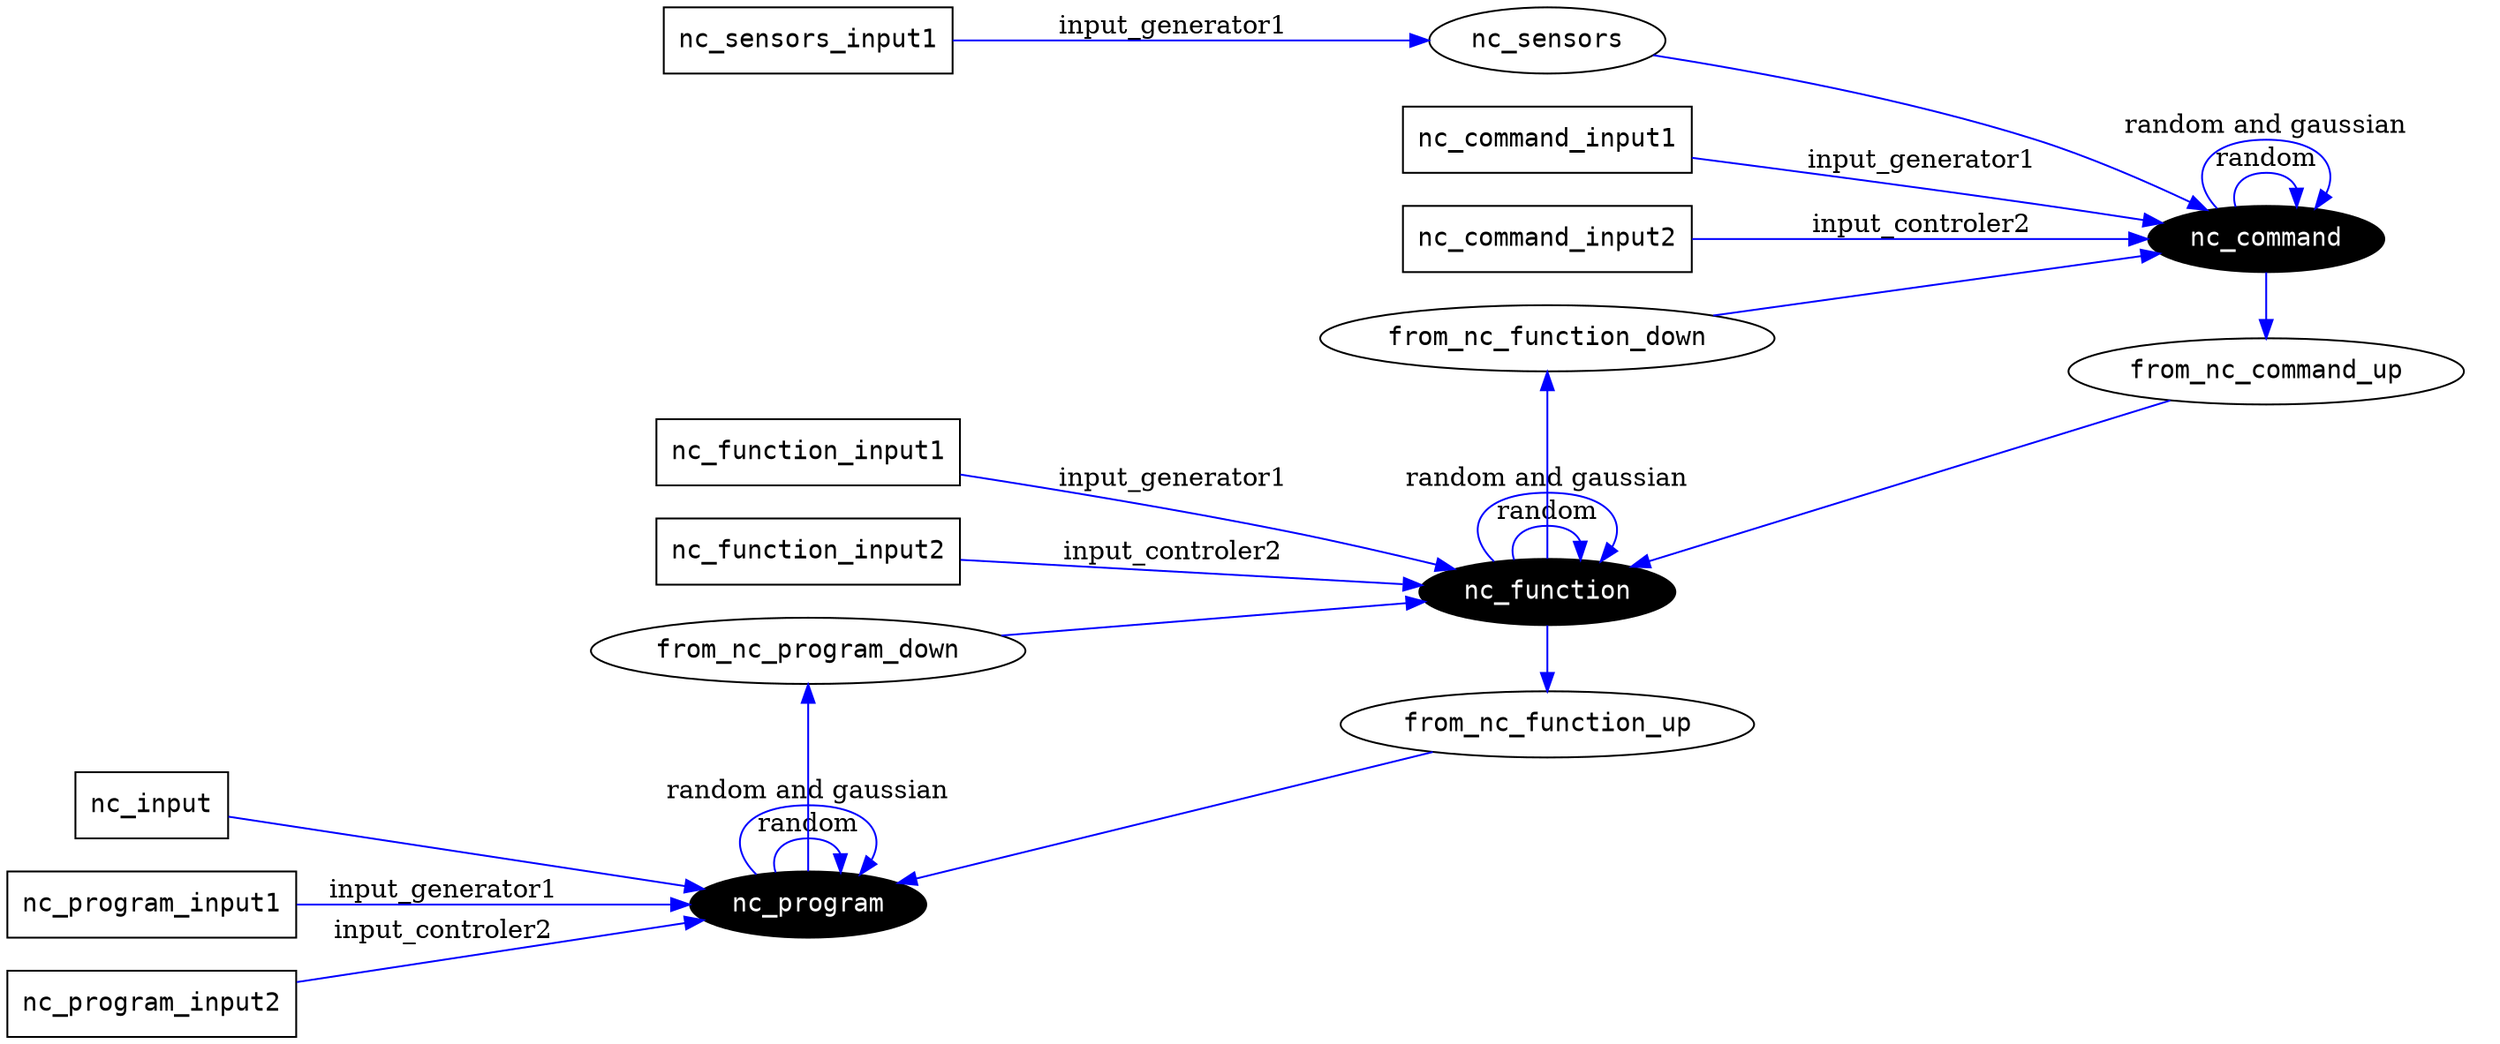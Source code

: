 digraph nc{
 rankdir = LR 
 bgcolor = white

 node [fontname=Courier]
 edge [color=Blue] 
 
############################################### Neuron Layers #########################################################
subgraph cluster_program{
color = invis;
nc_program [style=filled, fontcolor=white, fillcolor=black]; 
from_nc_program_down;
}

subgraph cluster_function{
color = invis;
nc_function [style=filled, fontcolor=white, fillcolor=black]; 
from_nc_function_up;
from_nc_function_down;
}

subgraph cluster_command{
color = invis;
nc_command [style=filled, fontcolor=white, fillcolor=black];
from_nc_command_up
}

nc_sensors;
############################################### Outputs #########################################################

################################################## Inputs #############################################################
nc_input 			[shape = box];
nc_program_input1 	[shape = box];
nc_program_input2 	[shape = box];
nc_function_input1 	[shape = box];
nc_function_input2 	[shape = box];
nc_command_input1 	[shape = box];
nc_command_input2 	[shape = box];
nc_sensors_input1 	[shape = box];

############################################### Filters #########################################################
nc_program	->	from_nc_program_down	[constraint=no];
nc_function	->	from_nc_function_down	[constraint=no];
nc_function	->	from_nc_function_up		[constraint=no];
nc_command	->	from_nc_command_up		[constraint=no];

############################################### Associations ####################################################
nc_program_input1	-> nc_program	[label="input_generator1"];
nc_program_input2	-> nc_program	[label="input_controler2"];
nc_function_input1	-> nc_function	[label="input_generator1"];
nc_function_input2	-> nc_function	[label="input_controler2"];
nc_command_input1	-> nc_command	[label="input_generator1"];
nc_command_input2	-> nc_command	[label="input_controler2"];
nc_sensors_input1	-> nc_sensors	[label="input_generator1"];

################################################ Connections ####################################################
nc_input 			-> nc_program;
nc_program			-> nc_program	[label="random"];
nc_program			-> nc_program	[label="random and gaussian"];
from_nc_function_up	-> nc_program;

from_nc_program_down-> nc_function;
nc_function			-> nc_function	[label="random"];
nc_function			-> nc_function	[label="random and gaussian"];
from_nc_command_up	-> nc_function;

from_nc_function_down-> nc_command;
nc_command			-> nc_command	[label="random"];
nc_command			-> nc_command	[label="random and gaussian"];
nc_sensors			-> nc_command;

}
